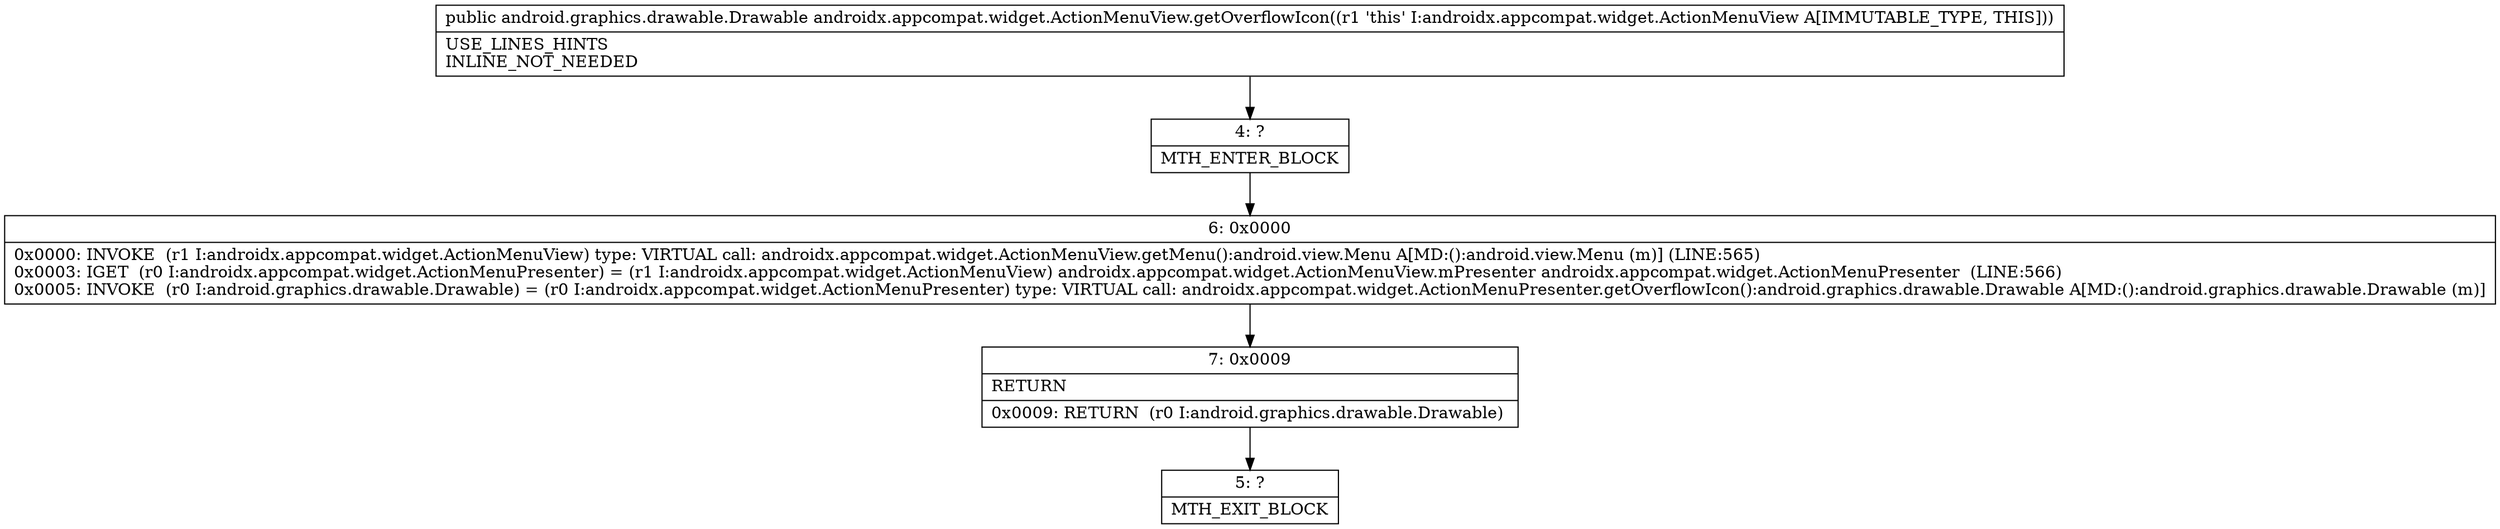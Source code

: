 digraph "CFG forandroidx.appcompat.widget.ActionMenuView.getOverflowIcon()Landroid\/graphics\/drawable\/Drawable;" {
Node_4 [shape=record,label="{4\:\ ?|MTH_ENTER_BLOCK\l}"];
Node_6 [shape=record,label="{6\:\ 0x0000|0x0000: INVOKE  (r1 I:androidx.appcompat.widget.ActionMenuView) type: VIRTUAL call: androidx.appcompat.widget.ActionMenuView.getMenu():android.view.Menu A[MD:():android.view.Menu (m)] (LINE:565)\l0x0003: IGET  (r0 I:androidx.appcompat.widget.ActionMenuPresenter) = (r1 I:androidx.appcompat.widget.ActionMenuView) androidx.appcompat.widget.ActionMenuView.mPresenter androidx.appcompat.widget.ActionMenuPresenter  (LINE:566)\l0x0005: INVOKE  (r0 I:android.graphics.drawable.Drawable) = (r0 I:androidx.appcompat.widget.ActionMenuPresenter) type: VIRTUAL call: androidx.appcompat.widget.ActionMenuPresenter.getOverflowIcon():android.graphics.drawable.Drawable A[MD:():android.graphics.drawable.Drawable (m)]\l}"];
Node_7 [shape=record,label="{7\:\ 0x0009|RETURN\l|0x0009: RETURN  (r0 I:android.graphics.drawable.Drawable) \l}"];
Node_5 [shape=record,label="{5\:\ ?|MTH_EXIT_BLOCK\l}"];
MethodNode[shape=record,label="{public android.graphics.drawable.Drawable androidx.appcompat.widget.ActionMenuView.getOverflowIcon((r1 'this' I:androidx.appcompat.widget.ActionMenuView A[IMMUTABLE_TYPE, THIS]))  | USE_LINES_HINTS\lINLINE_NOT_NEEDED\l}"];
MethodNode -> Node_4;Node_4 -> Node_6;
Node_6 -> Node_7;
Node_7 -> Node_5;
}

